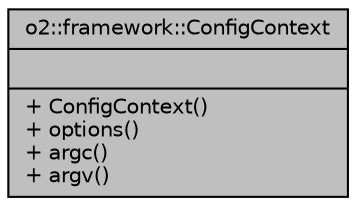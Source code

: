 digraph "o2::framework::ConfigContext"
{
 // INTERACTIVE_SVG=YES
  bgcolor="transparent";
  edge [fontname="Helvetica",fontsize="10",labelfontname="Helvetica",labelfontsize="10"];
  node [fontname="Helvetica",fontsize="10",shape=record];
  Node1 [label="{o2::framework::ConfigContext\n||+ ConfigContext()\l+ options()\l+ argc()\l+ argv()\l}",height=0.2,width=0.4,color="black", fillcolor="grey75", style="filled", fontcolor="black"];
}
